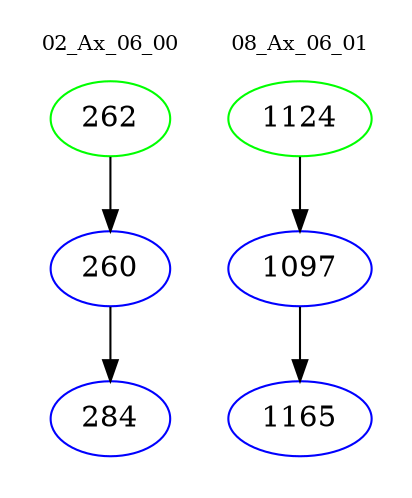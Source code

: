 digraph{
subgraph cluster_0 {
color = white
label = "02_Ax_06_00";
fontsize=10;
T0_262 [label="262", color="green"]
T0_262 -> T0_260 [color="black"]
T0_260 [label="260", color="blue"]
T0_260 -> T0_284 [color="black"]
T0_284 [label="284", color="blue"]
}
subgraph cluster_1 {
color = white
label = "08_Ax_06_01";
fontsize=10;
T1_1124 [label="1124", color="green"]
T1_1124 -> T1_1097 [color="black"]
T1_1097 [label="1097", color="blue"]
T1_1097 -> T1_1165 [color="black"]
T1_1165 [label="1165", color="blue"]
}
}
